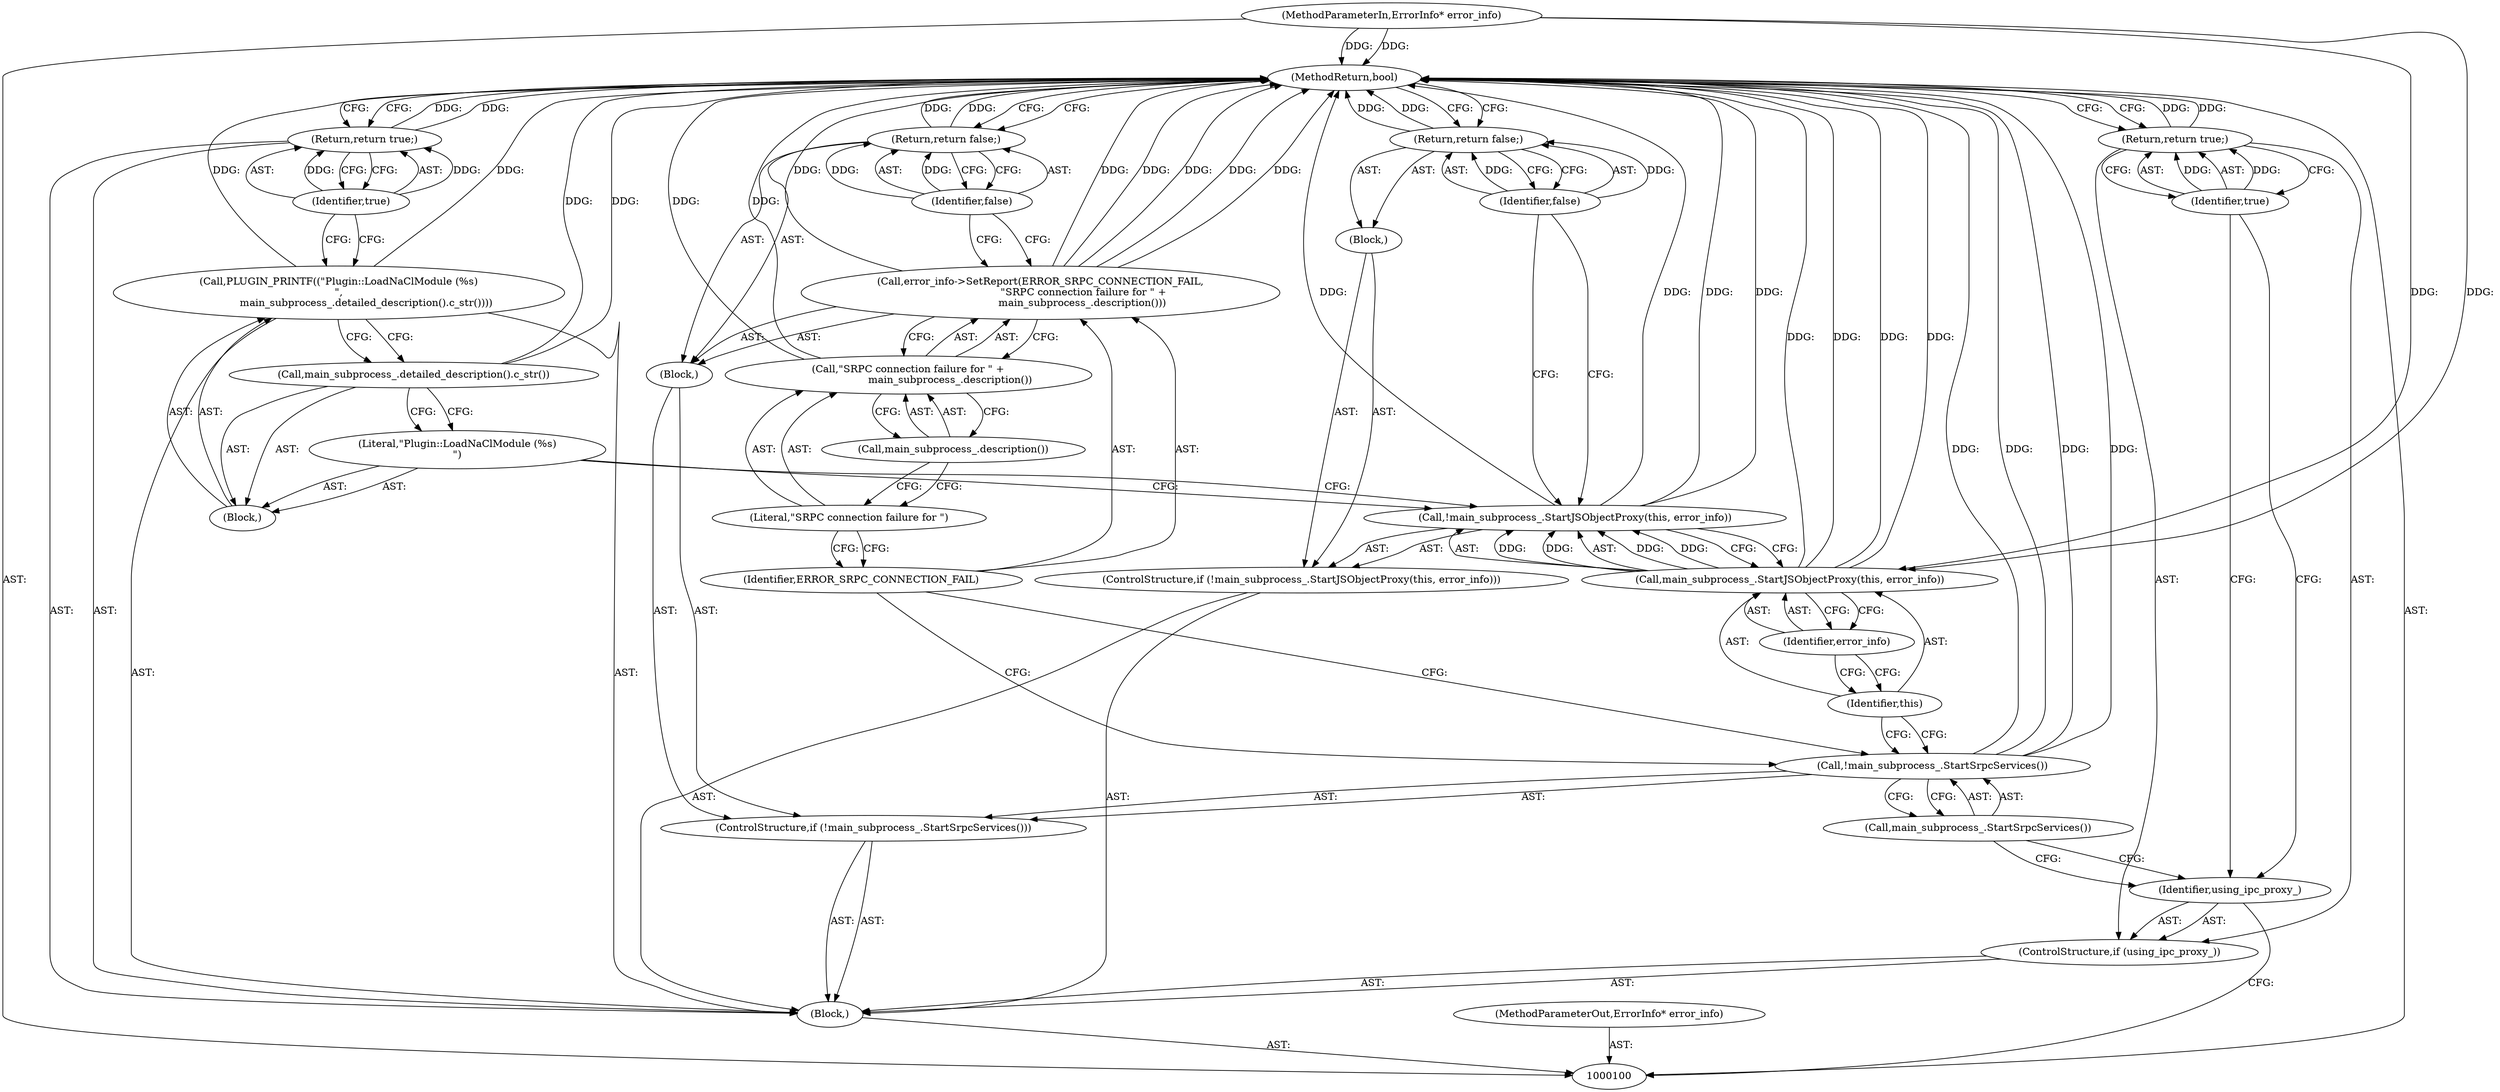 digraph "1_Chrome_3b0d77670a0613f409110817455d2137576b485a_18" {
"1000132" [label="(MethodReturn,bool)"];
"1000101" [label="(MethodParameterIn,ErrorInfo* error_info)"];
"1000171" [label="(MethodParameterOut,ErrorInfo* error_info)"];
"1000102" [label="(Block,)"];
"1000118" [label="(ControlStructure,if (!main_subprocess_.StartJSObjectProxy(this, error_info)))"];
"1000121" [label="(Identifier,this)"];
"1000122" [label="(Identifier,error_info)"];
"1000119" [label="(Call,!main_subprocess_.StartJSObjectProxy(this, error_info))"];
"1000123" [label="(Block,)"];
"1000120" [label="(Call,main_subprocess_.StartJSObjectProxy(this, error_info))"];
"1000125" [label="(Identifier,false)"];
"1000124" [label="(Return,return false;)"];
"1000127" [label="(Block,)"];
"1000128" [label="(Literal,\"Plugin::LoadNaClModule (%s)\n\")"];
"1000126" [label="(Call,PLUGIN_PRINTF((\"Plugin::LoadNaClModule (%s)\n\",\n                 main_subprocess_.detailed_description().c_str())))"];
"1000129" [label="(Call,main_subprocess_.detailed_description().c_str())"];
"1000130" [label="(Return,return true;)"];
"1000131" [label="(Identifier,true)"];
"1000103" [label="(ControlStructure,if (using_ipc_proxy_))"];
"1000104" [label="(Identifier,using_ipc_proxy_)"];
"1000106" [label="(Identifier,true)"];
"1000105" [label="(Return,return true;)"];
"1000107" [label="(ControlStructure,if (!main_subprocess_.StartSrpcServices()))"];
"1000110" [label="(Block,)"];
"1000108" [label="(Call,!main_subprocess_.StartSrpcServices())"];
"1000109" [label="(Call,main_subprocess_.StartSrpcServices())"];
"1000112" [label="(Identifier,ERROR_SRPC_CONNECTION_FAIL)"];
"1000111" [label="(Call,error_info->SetReport(ERROR_SRPC_CONNECTION_FAIL,\n                           \"SRPC connection failure for \" +\n                          main_subprocess_.description()))"];
"1000113" [label="(Call,\"SRPC connection failure for \" +\n                          main_subprocess_.description())"];
"1000114" [label="(Literal,\"SRPC connection failure for \")"];
"1000115" [label="(Call,main_subprocess_.description())"];
"1000117" [label="(Identifier,false)"];
"1000116" [label="(Return,return false;)"];
"1000132" -> "1000100"  [label="AST: "];
"1000132" -> "1000105"  [label="CFG: "];
"1000132" -> "1000116"  [label="CFG: "];
"1000132" -> "1000124"  [label="CFG: "];
"1000132" -> "1000130"  [label="CFG: "];
"1000116" -> "1000132"  [label="DDG: "];
"1000126" -> "1000132"  [label="DDG: "];
"1000108" -> "1000132"  [label="DDG: "];
"1000108" -> "1000132"  [label="DDG: "];
"1000129" -> "1000132"  [label="DDG: "];
"1000111" -> "1000132"  [label="DDG: "];
"1000111" -> "1000132"  [label="DDG: "];
"1000111" -> "1000132"  [label="DDG: "];
"1000120" -> "1000132"  [label="DDG: "];
"1000120" -> "1000132"  [label="DDG: "];
"1000119" -> "1000132"  [label="DDG: "];
"1000119" -> "1000132"  [label="DDG: "];
"1000113" -> "1000132"  [label="DDG: "];
"1000101" -> "1000132"  [label="DDG: "];
"1000124" -> "1000132"  [label="DDG: "];
"1000130" -> "1000132"  [label="DDG: "];
"1000105" -> "1000132"  [label="DDG: "];
"1000101" -> "1000100"  [label="AST: "];
"1000101" -> "1000132"  [label="DDG: "];
"1000101" -> "1000120"  [label="DDG: "];
"1000171" -> "1000100"  [label="AST: "];
"1000102" -> "1000100"  [label="AST: "];
"1000103" -> "1000102"  [label="AST: "];
"1000107" -> "1000102"  [label="AST: "];
"1000118" -> "1000102"  [label="AST: "];
"1000126" -> "1000102"  [label="AST: "];
"1000130" -> "1000102"  [label="AST: "];
"1000118" -> "1000102"  [label="AST: "];
"1000119" -> "1000118"  [label="AST: "];
"1000123" -> "1000118"  [label="AST: "];
"1000121" -> "1000120"  [label="AST: "];
"1000121" -> "1000108"  [label="CFG: "];
"1000122" -> "1000121"  [label="CFG: "];
"1000122" -> "1000120"  [label="AST: "];
"1000122" -> "1000121"  [label="CFG: "];
"1000120" -> "1000122"  [label="CFG: "];
"1000119" -> "1000118"  [label="AST: "];
"1000119" -> "1000120"  [label="CFG: "];
"1000120" -> "1000119"  [label="AST: "];
"1000125" -> "1000119"  [label="CFG: "];
"1000128" -> "1000119"  [label="CFG: "];
"1000119" -> "1000132"  [label="DDG: "];
"1000119" -> "1000132"  [label="DDG: "];
"1000120" -> "1000119"  [label="DDG: "];
"1000120" -> "1000119"  [label="DDG: "];
"1000123" -> "1000118"  [label="AST: "];
"1000124" -> "1000123"  [label="AST: "];
"1000120" -> "1000119"  [label="AST: "];
"1000120" -> "1000122"  [label="CFG: "];
"1000121" -> "1000120"  [label="AST: "];
"1000122" -> "1000120"  [label="AST: "];
"1000119" -> "1000120"  [label="CFG: "];
"1000120" -> "1000132"  [label="DDG: "];
"1000120" -> "1000132"  [label="DDG: "];
"1000120" -> "1000119"  [label="DDG: "];
"1000120" -> "1000119"  [label="DDG: "];
"1000101" -> "1000120"  [label="DDG: "];
"1000125" -> "1000124"  [label="AST: "];
"1000125" -> "1000119"  [label="CFG: "];
"1000124" -> "1000125"  [label="CFG: "];
"1000125" -> "1000124"  [label="DDG: "];
"1000124" -> "1000123"  [label="AST: "];
"1000124" -> "1000125"  [label="CFG: "];
"1000125" -> "1000124"  [label="AST: "];
"1000132" -> "1000124"  [label="CFG: "];
"1000124" -> "1000132"  [label="DDG: "];
"1000125" -> "1000124"  [label="DDG: "];
"1000127" -> "1000126"  [label="AST: "];
"1000128" -> "1000127"  [label="AST: "];
"1000129" -> "1000127"  [label="AST: "];
"1000128" -> "1000127"  [label="AST: "];
"1000128" -> "1000119"  [label="CFG: "];
"1000129" -> "1000128"  [label="CFG: "];
"1000126" -> "1000102"  [label="AST: "];
"1000126" -> "1000129"  [label="CFG: "];
"1000127" -> "1000126"  [label="AST: "];
"1000131" -> "1000126"  [label="CFG: "];
"1000126" -> "1000132"  [label="DDG: "];
"1000129" -> "1000127"  [label="AST: "];
"1000129" -> "1000128"  [label="CFG: "];
"1000126" -> "1000129"  [label="CFG: "];
"1000129" -> "1000132"  [label="DDG: "];
"1000130" -> "1000102"  [label="AST: "];
"1000130" -> "1000131"  [label="CFG: "];
"1000131" -> "1000130"  [label="AST: "];
"1000132" -> "1000130"  [label="CFG: "];
"1000130" -> "1000132"  [label="DDG: "];
"1000131" -> "1000130"  [label="DDG: "];
"1000131" -> "1000130"  [label="AST: "];
"1000131" -> "1000126"  [label="CFG: "];
"1000130" -> "1000131"  [label="CFG: "];
"1000131" -> "1000130"  [label="DDG: "];
"1000103" -> "1000102"  [label="AST: "];
"1000104" -> "1000103"  [label="AST: "];
"1000105" -> "1000103"  [label="AST: "];
"1000104" -> "1000103"  [label="AST: "];
"1000104" -> "1000100"  [label="CFG: "];
"1000106" -> "1000104"  [label="CFG: "];
"1000109" -> "1000104"  [label="CFG: "];
"1000106" -> "1000105"  [label="AST: "];
"1000106" -> "1000104"  [label="CFG: "];
"1000105" -> "1000106"  [label="CFG: "];
"1000106" -> "1000105"  [label="DDG: "];
"1000105" -> "1000103"  [label="AST: "];
"1000105" -> "1000106"  [label="CFG: "];
"1000106" -> "1000105"  [label="AST: "];
"1000132" -> "1000105"  [label="CFG: "];
"1000105" -> "1000132"  [label="DDG: "];
"1000106" -> "1000105"  [label="DDG: "];
"1000107" -> "1000102"  [label="AST: "];
"1000108" -> "1000107"  [label="AST: "];
"1000110" -> "1000107"  [label="AST: "];
"1000110" -> "1000107"  [label="AST: "];
"1000111" -> "1000110"  [label="AST: "];
"1000116" -> "1000110"  [label="AST: "];
"1000108" -> "1000107"  [label="AST: "];
"1000108" -> "1000109"  [label="CFG: "];
"1000109" -> "1000108"  [label="AST: "];
"1000112" -> "1000108"  [label="CFG: "];
"1000121" -> "1000108"  [label="CFG: "];
"1000108" -> "1000132"  [label="DDG: "];
"1000108" -> "1000132"  [label="DDG: "];
"1000109" -> "1000108"  [label="AST: "];
"1000109" -> "1000104"  [label="CFG: "];
"1000108" -> "1000109"  [label="CFG: "];
"1000112" -> "1000111"  [label="AST: "];
"1000112" -> "1000108"  [label="CFG: "];
"1000114" -> "1000112"  [label="CFG: "];
"1000111" -> "1000110"  [label="AST: "];
"1000111" -> "1000113"  [label="CFG: "];
"1000112" -> "1000111"  [label="AST: "];
"1000113" -> "1000111"  [label="AST: "];
"1000117" -> "1000111"  [label="CFG: "];
"1000111" -> "1000132"  [label="DDG: "];
"1000111" -> "1000132"  [label="DDG: "];
"1000111" -> "1000132"  [label="DDG: "];
"1000113" -> "1000111"  [label="AST: "];
"1000113" -> "1000115"  [label="CFG: "];
"1000114" -> "1000113"  [label="AST: "];
"1000115" -> "1000113"  [label="AST: "];
"1000111" -> "1000113"  [label="CFG: "];
"1000113" -> "1000132"  [label="DDG: "];
"1000114" -> "1000113"  [label="AST: "];
"1000114" -> "1000112"  [label="CFG: "];
"1000115" -> "1000114"  [label="CFG: "];
"1000115" -> "1000113"  [label="AST: "];
"1000115" -> "1000114"  [label="CFG: "];
"1000113" -> "1000115"  [label="CFG: "];
"1000117" -> "1000116"  [label="AST: "];
"1000117" -> "1000111"  [label="CFG: "];
"1000116" -> "1000117"  [label="CFG: "];
"1000117" -> "1000116"  [label="DDG: "];
"1000116" -> "1000110"  [label="AST: "];
"1000116" -> "1000117"  [label="CFG: "];
"1000117" -> "1000116"  [label="AST: "];
"1000132" -> "1000116"  [label="CFG: "];
"1000116" -> "1000132"  [label="DDG: "];
"1000117" -> "1000116"  [label="DDG: "];
}
